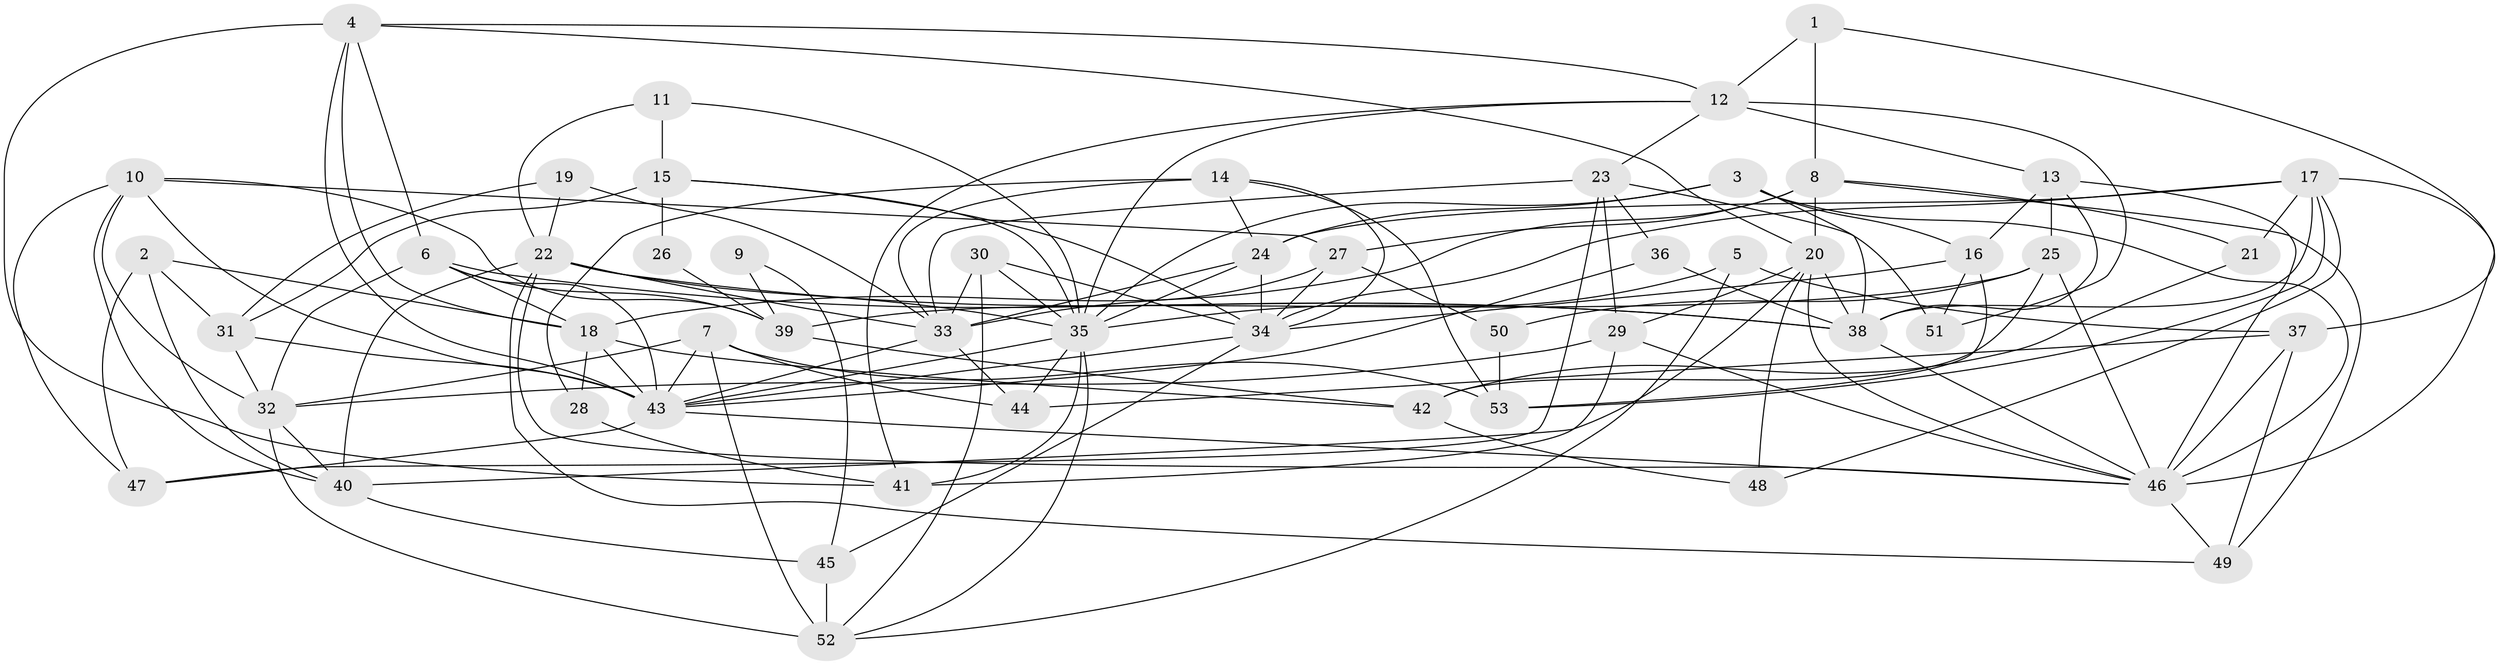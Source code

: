 // original degree distribution, {5: 0.23809523809523808, 3: 0.2, 4: 0.22857142857142856, 2: 0.20952380952380953, 7: 0.06666666666666667, 11: 0.009523809523809525, 6: 0.0380952380952381, 8: 0.009523809523809525}
// Generated by graph-tools (version 1.1) at 2025/37/03/04/25 23:37:03]
// undirected, 53 vertices, 143 edges
graph export_dot {
  node [color=gray90,style=filled];
  1;
  2;
  3;
  4;
  5;
  6;
  7;
  8;
  9;
  10;
  11;
  12;
  13;
  14;
  15;
  16;
  17;
  18;
  19;
  20;
  21;
  22;
  23;
  24;
  25;
  26;
  27;
  28;
  29;
  30;
  31;
  32;
  33;
  34;
  35;
  36;
  37;
  38;
  39;
  40;
  41;
  42;
  43;
  44;
  45;
  46;
  47;
  48;
  49;
  50;
  51;
  52;
  53;
  1 -- 8 [weight=1.0];
  1 -- 12 [weight=1.0];
  1 -- 37 [weight=1.0];
  2 -- 18 [weight=1.0];
  2 -- 31 [weight=1.0];
  2 -- 40 [weight=1.0];
  2 -- 47 [weight=1.0];
  3 -- 16 [weight=1.0];
  3 -- 24 [weight=1.0];
  3 -- 35 [weight=1.0];
  3 -- 38 [weight=1.0];
  3 -- 46 [weight=1.0];
  4 -- 6 [weight=1.0];
  4 -- 12 [weight=1.0];
  4 -- 18 [weight=1.0];
  4 -- 20 [weight=1.0];
  4 -- 41 [weight=1.0];
  4 -- 43 [weight=1.0];
  5 -- 35 [weight=1.0];
  5 -- 37 [weight=1.0];
  5 -- 52 [weight=1.0];
  6 -- 18 [weight=1.0];
  6 -- 32 [weight=1.0];
  6 -- 38 [weight=1.0];
  6 -- 39 [weight=1.0];
  6 -- 43 [weight=2.0];
  7 -- 32 [weight=1.0];
  7 -- 43 [weight=1.0];
  7 -- 44 [weight=1.0];
  7 -- 52 [weight=1.0];
  7 -- 53 [weight=1.0];
  8 -- 18 [weight=1.0];
  8 -- 20 [weight=1.0];
  8 -- 21 [weight=1.0];
  8 -- 27 [weight=2.0];
  8 -- 49 [weight=1.0];
  9 -- 39 [weight=1.0];
  9 -- 45 [weight=1.0];
  10 -- 27 [weight=1.0];
  10 -- 32 [weight=1.0];
  10 -- 39 [weight=1.0];
  10 -- 40 [weight=1.0];
  10 -- 43 [weight=1.0];
  10 -- 47 [weight=1.0];
  11 -- 15 [weight=1.0];
  11 -- 22 [weight=1.0];
  11 -- 35 [weight=1.0];
  12 -- 13 [weight=1.0];
  12 -- 23 [weight=1.0];
  12 -- 35 [weight=1.0];
  12 -- 41 [weight=1.0];
  12 -- 51 [weight=1.0];
  13 -- 16 [weight=1.0];
  13 -- 25 [weight=1.0];
  13 -- 38 [weight=1.0];
  13 -- 46 [weight=1.0];
  14 -- 24 [weight=1.0];
  14 -- 28 [weight=1.0];
  14 -- 33 [weight=2.0];
  14 -- 34 [weight=1.0];
  14 -- 53 [weight=1.0];
  15 -- 26 [weight=1.0];
  15 -- 31 [weight=2.0];
  15 -- 34 [weight=1.0];
  15 -- 35 [weight=1.0];
  16 -- 34 [weight=1.0];
  16 -- 51 [weight=1.0];
  16 -- 53 [weight=1.0];
  17 -- 21 [weight=1.0];
  17 -- 24 [weight=1.0];
  17 -- 34 [weight=1.0];
  17 -- 38 [weight=1.0];
  17 -- 46 [weight=1.0];
  17 -- 48 [weight=1.0];
  17 -- 53 [weight=1.0];
  18 -- 28 [weight=1.0];
  18 -- 42 [weight=1.0];
  18 -- 43 [weight=2.0];
  19 -- 22 [weight=2.0];
  19 -- 31 [weight=1.0];
  19 -- 33 [weight=1.0];
  20 -- 29 [weight=1.0];
  20 -- 38 [weight=1.0];
  20 -- 40 [weight=1.0];
  20 -- 46 [weight=1.0];
  20 -- 48 [weight=2.0];
  21 -- 42 [weight=1.0];
  22 -- 33 [weight=1.0];
  22 -- 35 [weight=1.0];
  22 -- 38 [weight=2.0];
  22 -- 40 [weight=1.0];
  22 -- 46 [weight=1.0];
  22 -- 49 [weight=1.0];
  23 -- 29 [weight=1.0];
  23 -- 33 [weight=1.0];
  23 -- 36 [weight=1.0];
  23 -- 47 [weight=1.0];
  23 -- 51 [weight=1.0];
  24 -- 33 [weight=1.0];
  24 -- 34 [weight=1.0];
  24 -- 35 [weight=1.0];
  25 -- 39 [weight=1.0];
  25 -- 42 [weight=1.0];
  25 -- 46 [weight=1.0];
  25 -- 50 [weight=1.0];
  26 -- 39 [weight=1.0];
  27 -- 33 [weight=1.0];
  27 -- 34 [weight=1.0];
  27 -- 50 [weight=1.0];
  28 -- 41 [weight=1.0];
  29 -- 32 [weight=1.0];
  29 -- 41 [weight=1.0];
  29 -- 46 [weight=1.0];
  30 -- 33 [weight=1.0];
  30 -- 34 [weight=1.0];
  30 -- 35 [weight=1.0];
  30 -- 52 [weight=1.0];
  31 -- 32 [weight=3.0];
  31 -- 43 [weight=1.0];
  32 -- 40 [weight=1.0];
  32 -- 52 [weight=1.0];
  33 -- 43 [weight=1.0];
  33 -- 44 [weight=1.0];
  34 -- 43 [weight=1.0];
  34 -- 45 [weight=1.0];
  35 -- 41 [weight=1.0];
  35 -- 43 [weight=2.0];
  35 -- 44 [weight=1.0];
  35 -- 52 [weight=1.0];
  36 -- 38 [weight=1.0];
  36 -- 43 [weight=1.0];
  37 -- 44 [weight=1.0];
  37 -- 46 [weight=1.0];
  37 -- 49 [weight=1.0];
  38 -- 46 [weight=1.0];
  39 -- 42 [weight=1.0];
  40 -- 45 [weight=3.0];
  42 -- 48 [weight=1.0];
  43 -- 46 [weight=1.0];
  43 -- 47 [weight=1.0];
  45 -- 52 [weight=2.0];
  46 -- 49 [weight=1.0];
  50 -- 53 [weight=1.0];
}
